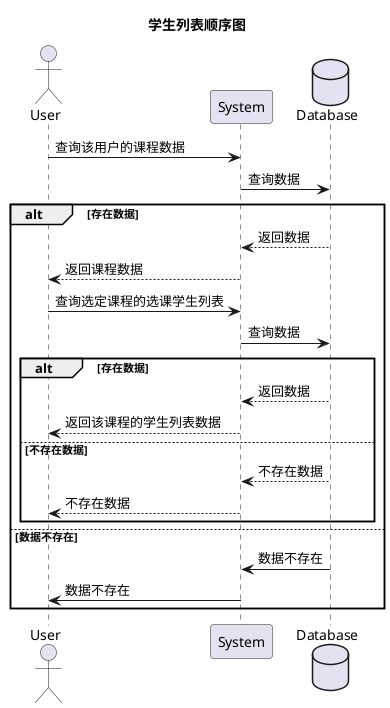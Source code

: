 @startuml
title 学生列表顺序图
actor User as u
participant System as s
database Database as d

u->s:查询该用户的课程数据
s->d:查询数据
alt 存在数据
    d-->s:返回数据
    s-->u:返回课程数据
    u->s:查询选定课程的选课学生列表
    s->d:查询数据
    alt 存在数据
        d-->s:返回数据
        s-->u:返回该课程的学生列表数据
    else 不存在数据
        d-->s:不存在数据
        s-->u:不存在数据
    end
else 数据不存在
    d->s:数据不存在
    s->u:数据不存在
end
@enduml